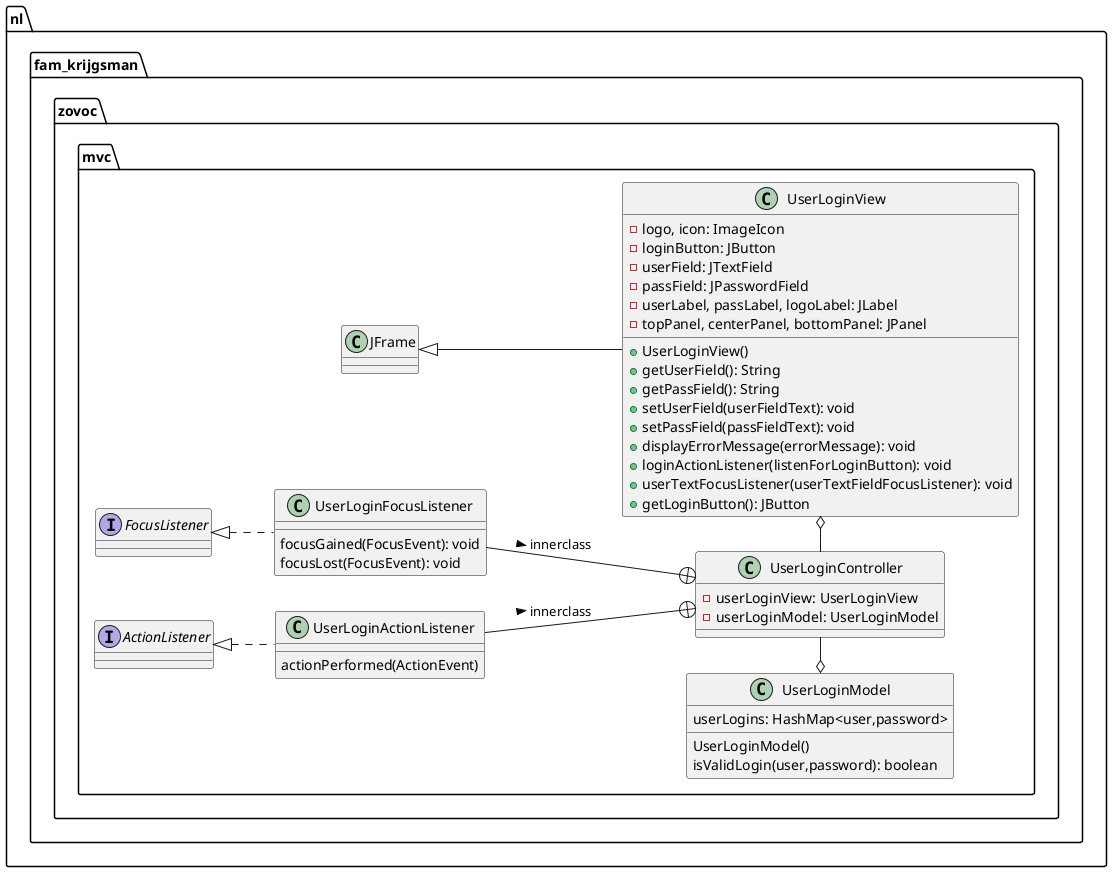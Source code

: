 @startuml
'https://plantuml.com/class-diagram
left to right direction

package nl.fam_krijgsman.zovoc.mvc {
class UserLoginModel {
    userLogins: HashMap<user,password>
    UserLoginModel()
    isValidLogin(user,password): boolean
}

class UserLoginView extends JFrame {
    -logo, icon: ImageIcon
    -loginButton: JButton
    -userField: JTextField
    -passField: JPasswordField
    -userLabel, passLabel, logoLabel: JLabel
    -topPanel, centerPanel, bottomPanel: JPanel
    +UserLoginView()
    +getUserField(): String
    +getPassField(): String
    +setUserField(userFieldText): void
    +setPassField(passFieldText): void
    +displayErrorMessage(errorMessage): void
    +loginActionListener(listenForLoginButton): void
    +userTextFocusListener(userTextFieldFocusListener): void
    +getLoginButton(): JButton
}

class UserLoginController {
    -userLoginView: UserLoginView
    -userLoginModel: UserLoginModel
}

class UserLoginFocusListener implements FocusListener {
    focusGained(FocusEvent): void
    focusLost(FocusEvent): void
}

class UserLoginActionListener implements ActionListener {
    actionPerformed(ActionEvent)
}

UserLoginController -o UserLoginView
UserLoginModel o- UserLoginController
UserLoginActionListener --+ UserLoginController : innerclass >
UserLoginFocusListener --+ UserLoginController : innerclass >

}

@enduml